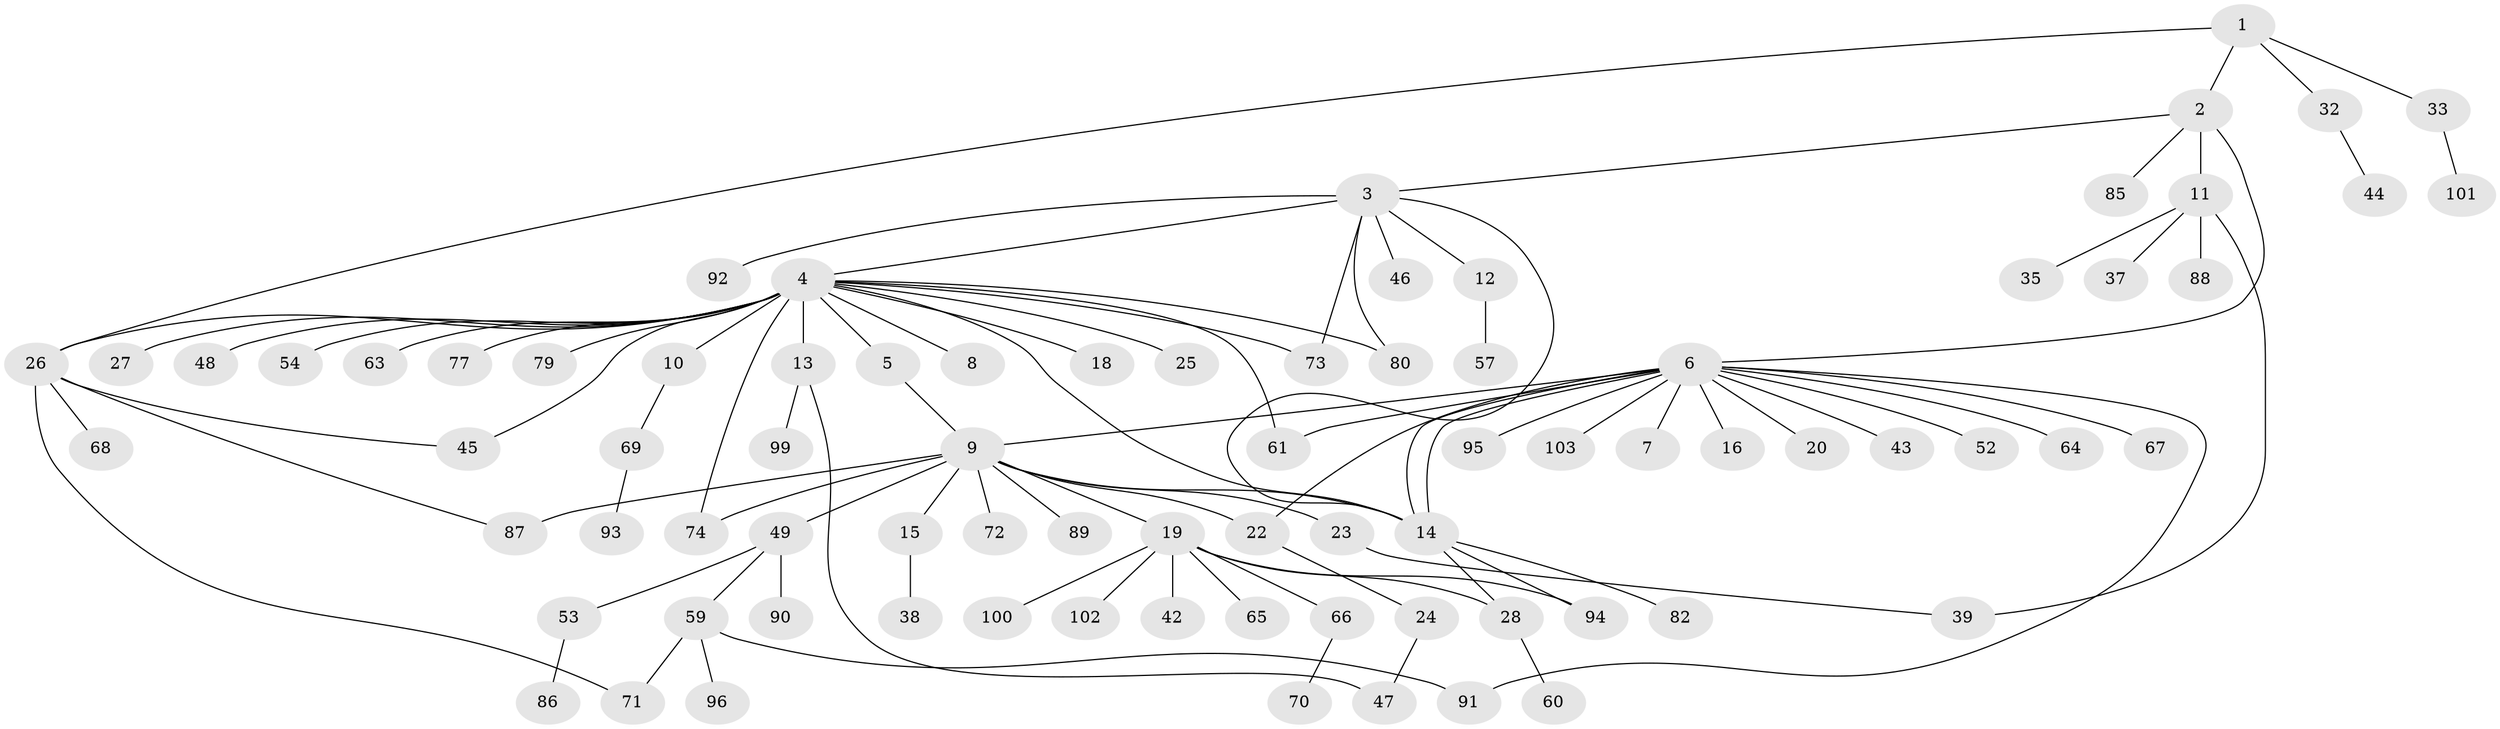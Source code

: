 // Generated by graph-tools (version 1.1) at 2025/51/02/27/25 19:51:57]
// undirected, 80 vertices, 98 edges
graph export_dot {
graph [start="1"]
  node [color=gray90,style=filled];
  1;
  2 [super="+41"];
  3 [super="+31"];
  4 [super="+34"];
  5;
  6 [super="+50"];
  7;
  8;
  9 [super="+21"];
  10 [super="+78"];
  11 [super="+17"];
  12;
  13 [super="+81"];
  14 [super="+30"];
  15;
  16;
  18;
  19 [super="+36"];
  20;
  22;
  23 [super="+58"];
  24 [super="+51"];
  25;
  26 [super="+29"];
  27;
  28;
  32;
  33 [super="+40"];
  35 [super="+97"];
  37;
  38 [super="+84"];
  39;
  42 [super="+56"];
  43;
  44;
  45 [super="+76"];
  46;
  47;
  48;
  49;
  52;
  53;
  54 [super="+55"];
  57 [super="+98"];
  59 [super="+62"];
  60;
  61 [super="+104"];
  63;
  64;
  65;
  66;
  67 [super="+75"];
  68;
  69;
  70;
  71;
  72;
  73;
  74 [super="+83"];
  77;
  79;
  80;
  82;
  85;
  86;
  87;
  88;
  89;
  90;
  91;
  92;
  93;
  94;
  95;
  96;
  99;
  100;
  101;
  102;
  103;
  1 -- 2;
  1 -- 26;
  1 -- 32;
  1 -- 33;
  2 -- 3;
  2 -- 6;
  2 -- 11;
  2 -- 85;
  3 -- 4;
  3 -- 12;
  3 -- 80;
  3 -- 92;
  3 -- 46;
  3 -- 73;
  3 -- 14;
  4 -- 5;
  4 -- 8;
  4 -- 10;
  4 -- 13;
  4 -- 18;
  4 -- 25;
  4 -- 26;
  4 -- 27;
  4 -- 45;
  4 -- 48;
  4 -- 54;
  4 -- 63;
  4 -- 73;
  4 -- 77;
  4 -- 79;
  4 -- 80;
  4 -- 14;
  4 -- 74;
  4 -- 61;
  5 -- 9;
  6 -- 7;
  6 -- 9;
  6 -- 14;
  6 -- 14;
  6 -- 16;
  6 -- 20;
  6 -- 43;
  6 -- 52;
  6 -- 61;
  6 -- 64;
  6 -- 67;
  6 -- 91;
  6 -- 95;
  6 -- 103;
  6 -- 22;
  9 -- 15;
  9 -- 19;
  9 -- 23;
  9 -- 49;
  9 -- 72;
  9 -- 87;
  9 -- 89;
  9 -- 74;
  9 -- 14;
  9 -- 22;
  10 -- 69;
  11 -- 35;
  11 -- 37;
  11 -- 39;
  11 -- 88;
  12 -- 57;
  13 -- 47;
  13 -- 99;
  14 -- 82;
  14 -- 94;
  14 -- 28;
  15 -- 38;
  19 -- 28;
  19 -- 42;
  19 -- 65;
  19 -- 66;
  19 -- 94;
  19 -- 102;
  19 -- 100;
  22 -- 24;
  23 -- 39;
  24 -- 47;
  26 -- 68;
  26 -- 71;
  26 -- 45;
  26 -- 87;
  28 -- 60;
  32 -- 44;
  33 -- 101;
  49 -- 53;
  49 -- 59;
  49 -- 90;
  53 -- 86;
  59 -- 71;
  59 -- 91;
  59 -- 96;
  66 -- 70;
  69 -- 93;
}
